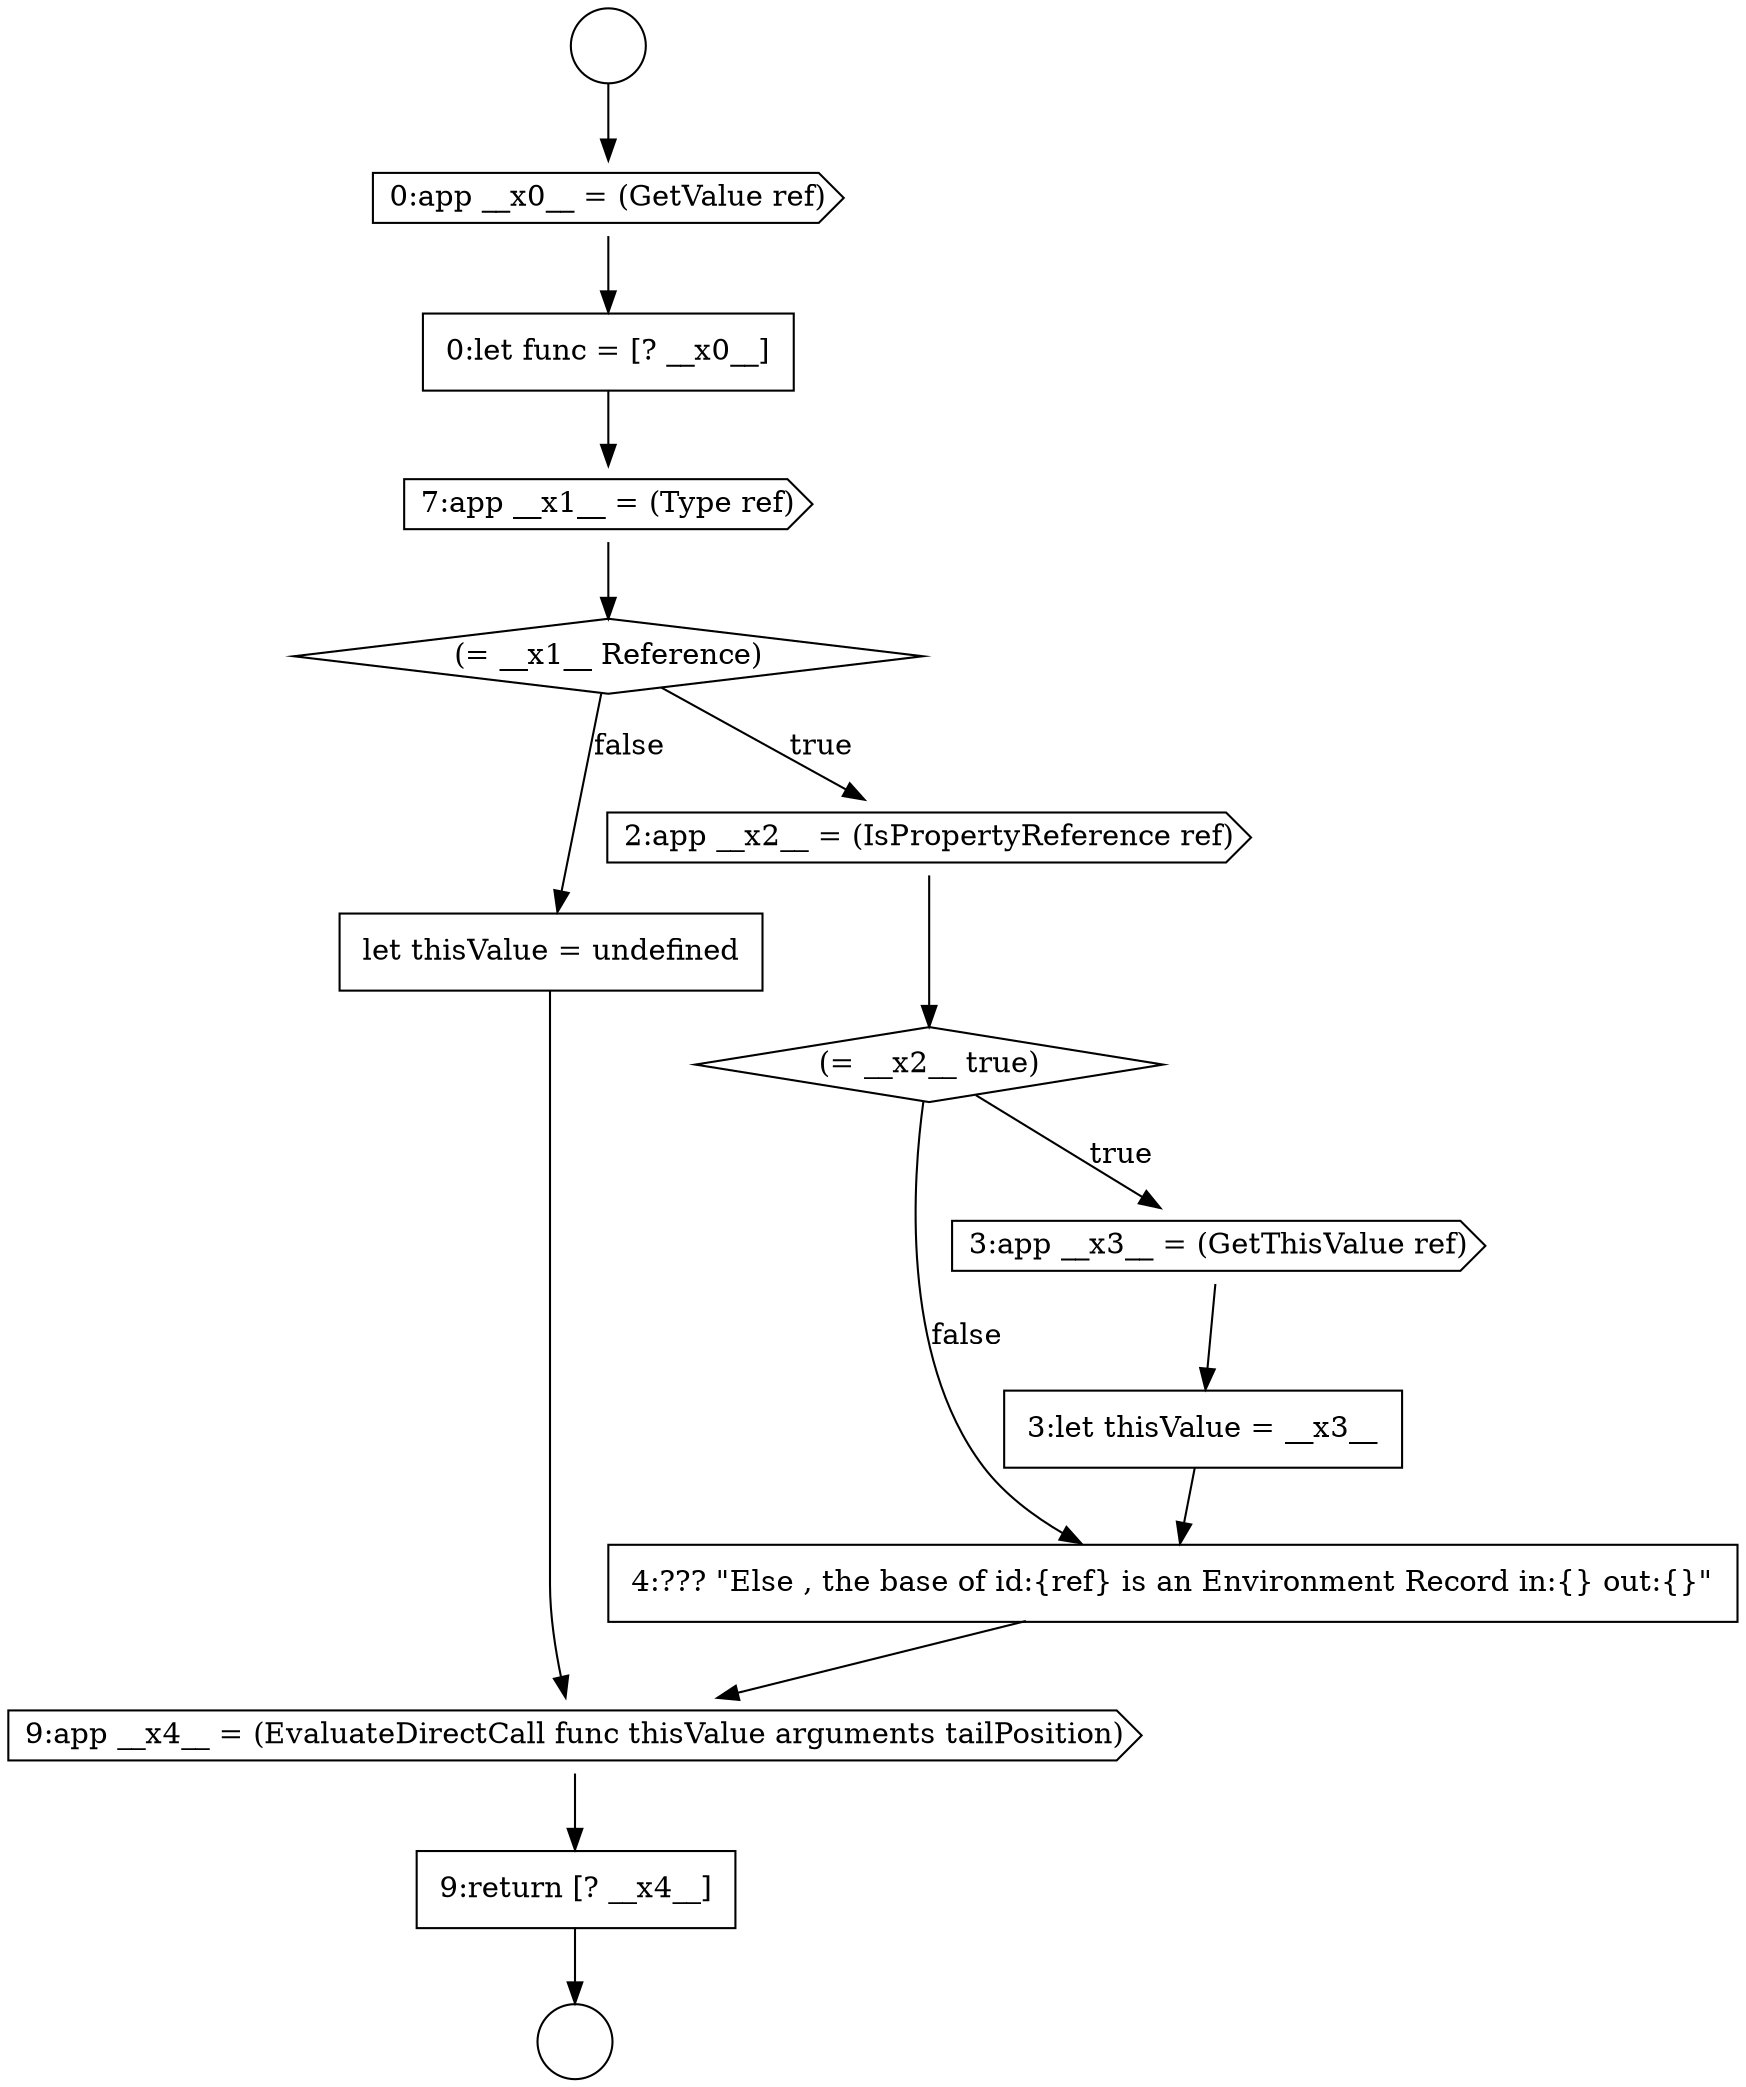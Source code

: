 digraph {
  node3976 [shape=diamond, label=<<font color="black">(= __x2__ true)</font>> color="black" fillcolor="white" style=filled]
  node3973 [shape=cds, label=<<font color="black">7:app __x1__ = (Type ref)</font>> color="black" fillcolor="white" style=filled]
  node3972 [shape=none, margin=0, label=<<font color="black">
    <table border="0" cellborder="1" cellspacing="0" cellpadding="10">
      <tr><td align="left">0:let func = [? __x0__]</td></tr>
    </table>
  </font>> color="black" fillcolor="white" style=filled]
  node3980 [shape=none, margin=0, label=<<font color="black">
    <table border="0" cellborder="1" cellspacing="0" cellpadding="10">
      <tr><td align="left">let thisValue = undefined</td></tr>
    </table>
  </font>> color="black" fillcolor="white" style=filled]
  node3970 [shape=circle label=" " color="black" fillcolor="white" style=filled]
  node3978 [shape=none, margin=0, label=<<font color="black">
    <table border="0" cellborder="1" cellspacing="0" cellpadding="10">
      <tr><td align="left">3:let thisValue = __x3__</td></tr>
    </table>
  </font>> color="black" fillcolor="white" style=filled]
  node3982 [shape=none, margin=0, label=<<font color="black">
    <table border="0" cellborder="1" cellspacing="0" cellpadding="10">
      <tr><td align="left">9:return [? __x4__]</td></tr>
    </table>
  </font>> color="black" fillcolor="white" style=filled]
  node3974 [shape=diamond, label=<<font color="black">(= __x1__ Reference)</font>> color="black" fillcolor="white" style=filled]
  node3979 [shape=none, margin=0, label=<<font color="black">
    <table border="0" cellborder="1" cellspacing="0" cellpadding="10">
      <tr><td align="left">4:??? &quot;Else , the base of id:{ref} is an Environment Record in:{} out:{}&quot;</td></tr>
    </table>
  </font>> color="black" fillcolor="white" style=filled]
  node3969 [shape=circle label=" " color="black" fillcolor="white" style=filled]
  node3977 [shape=cds, label=<<font color="black">3:app __x3__ = (GetThisValue ref)</font>> color="black" fillcolor="white" style=filled]
  node3971 [shape=cds, label=<<font color="black">0:app __x0__ = (GetValue ref)</font>> color="black" fillcolor="white" style=filled]
  node3981 [shape=cds, label=<<font color="black">9:app __x4__ = (EvaluateDirectCall func thisValue arguments tailPosition)</font>> color="black" fillcolor="white" style=filled]
  node3975 [shape=cds, label=<<font color="black">2:app __x2__ = (IsPropertyReference ref)</font>> color="black" fillcolor="white" style=filled]
  node3975 -> node3976 [ color="black"]
  node3982 -> node3970 [ color="black"]
  node3981 -> node3982 [ color="black"]
  node3972 -> node3973 [ color="black"]
  node3977 -> node3978 [ color="black"]
  node3978 -> node3979 [ color="black"]
  node3976 -> node3977 [label=<<font color="black">true</font>> color="black"]
  node3976 -> node3979 [label=<<font color="black">false</font>> color="black"]
  node3971 -> node3972 [ color="black"]
  node3969 -> node3971 [ color="black"]
  node3973 -> node3974 [ color="black"]
  node3979 -> node3981 [ color="black"]
  node3980 -> node3981 [ color="black"]
  node3974 -> node3975 [label=<<font color="black">true</font>> color="black"]
  node3974 -> node3980 [label=<<font color="black">false</font>> color="black"]
}
